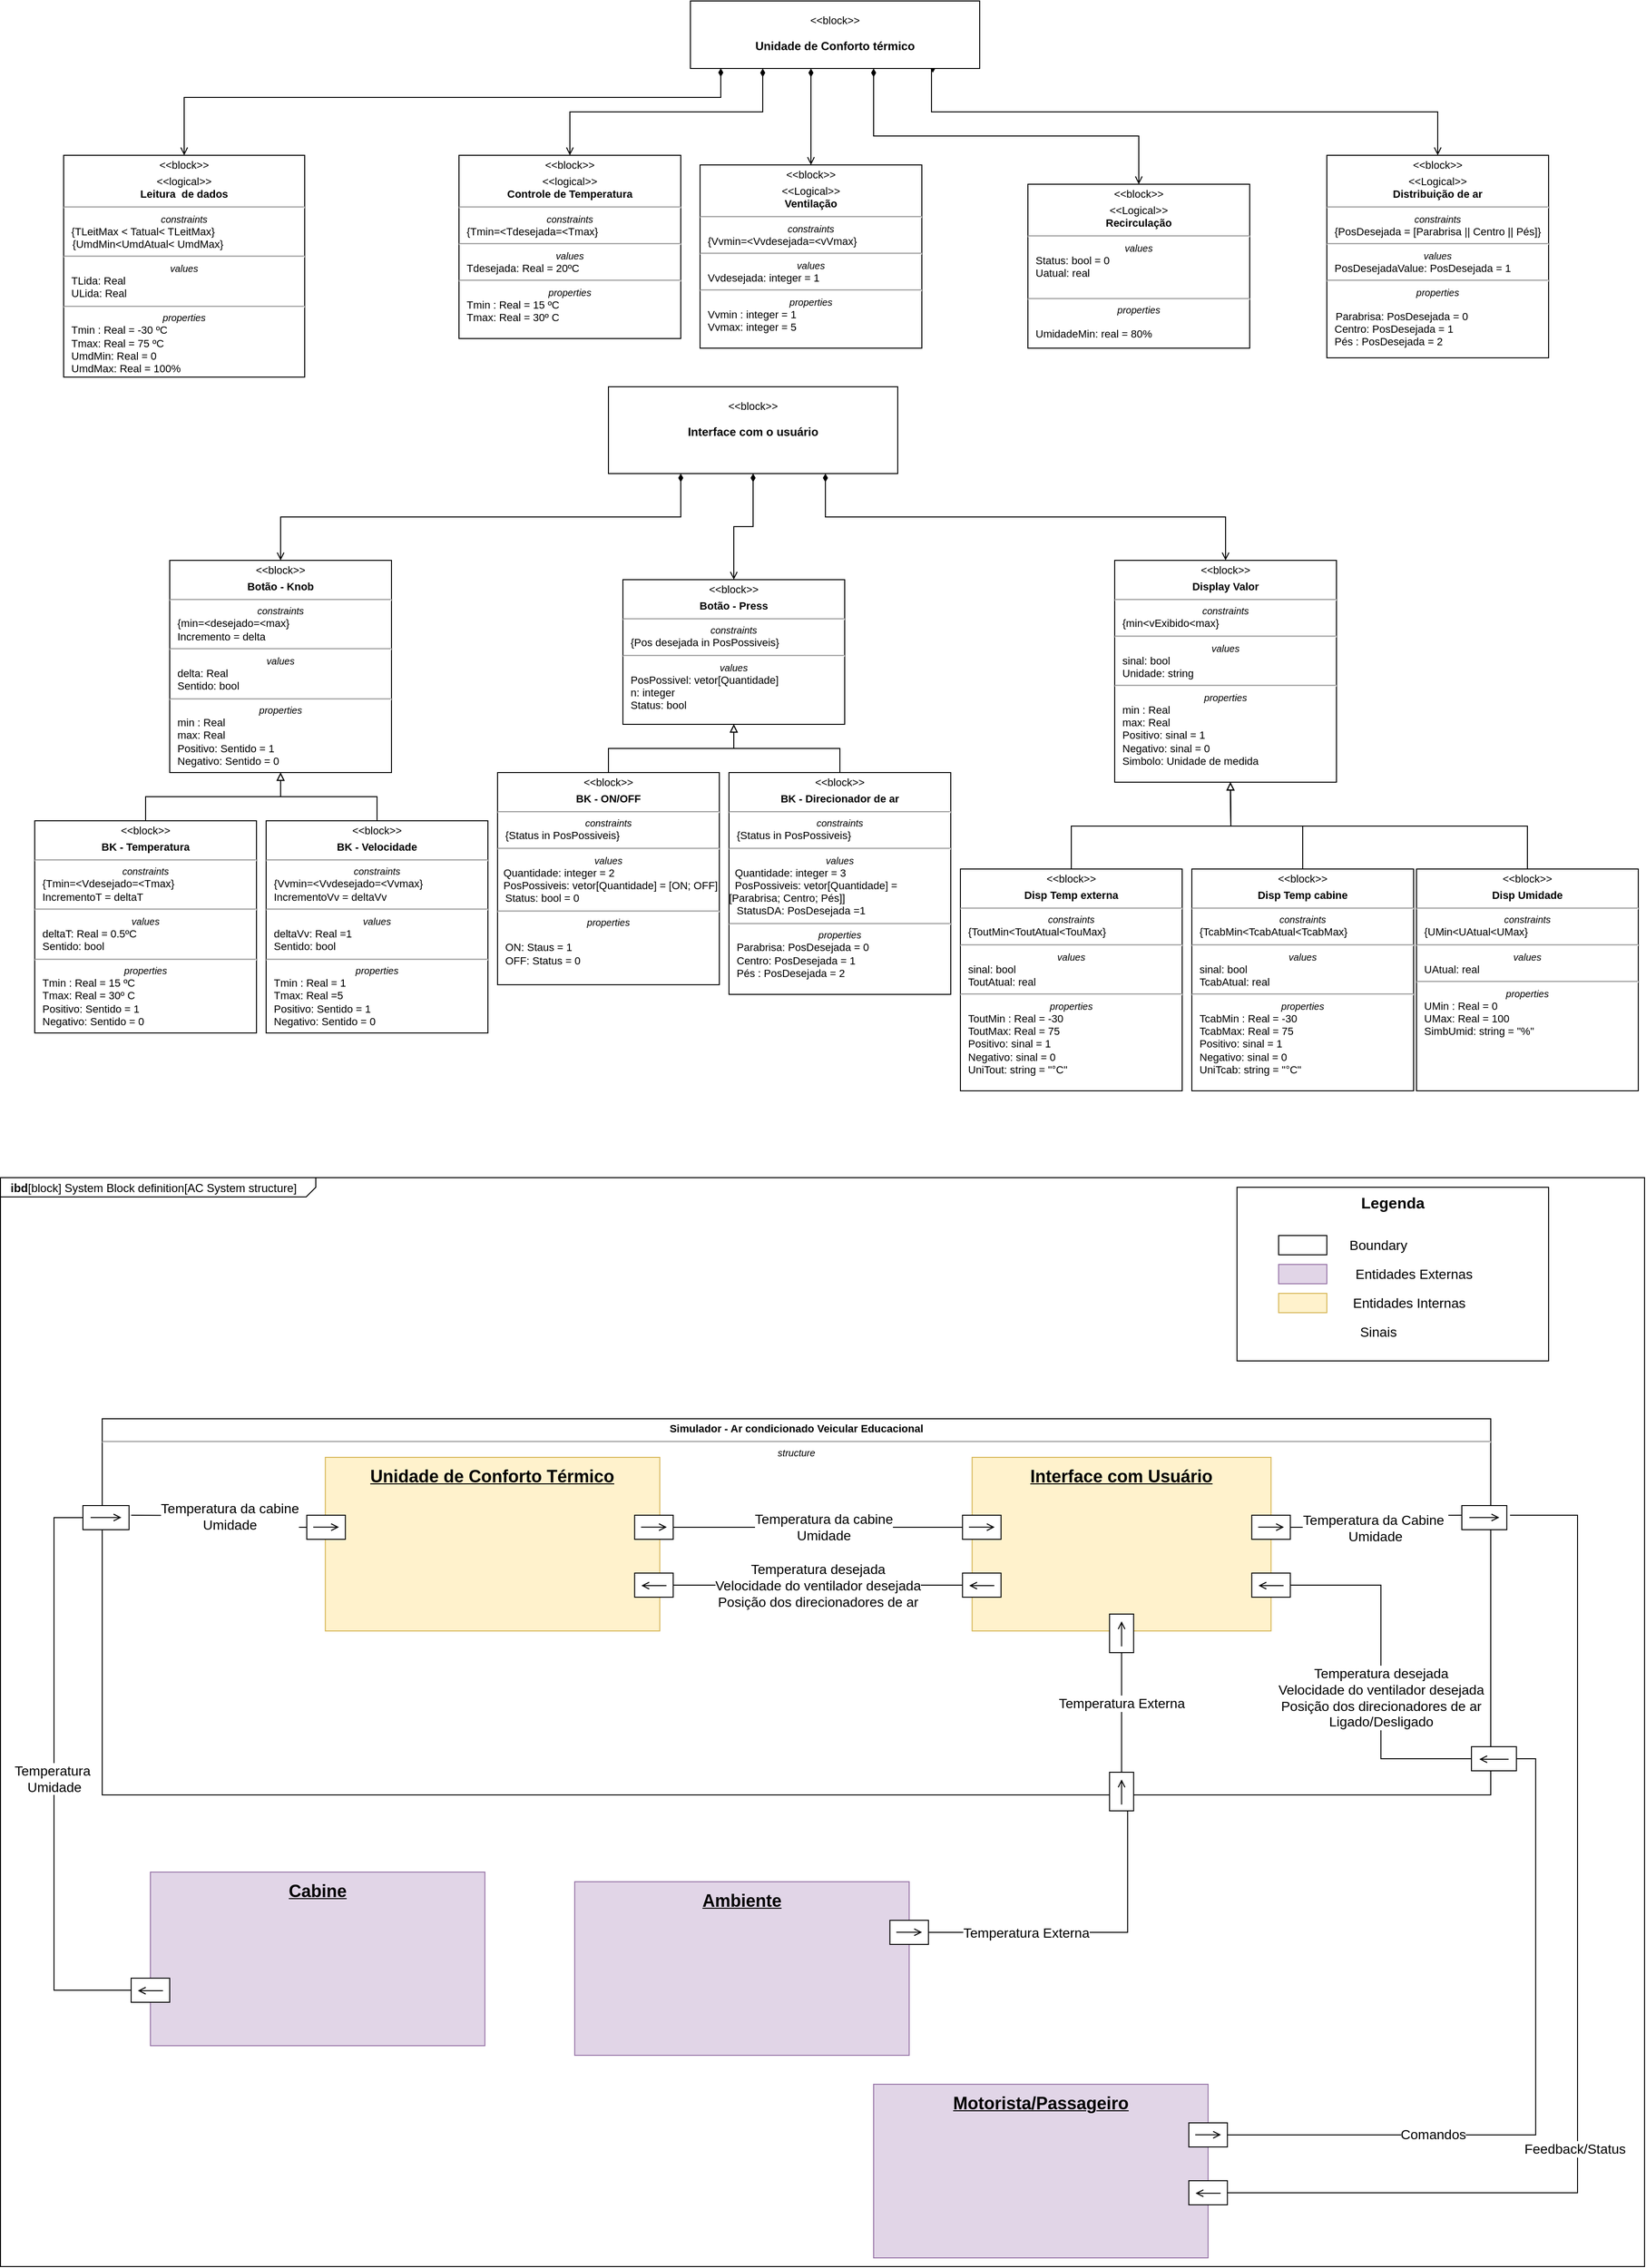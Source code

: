 <mxfile version="15.8.3" type="github">
  <diagram name="Page-1" id="929967ad-93f9-6ef4-fab6-5d389245f69c">
    <mxGraphModel dx="2583" dy="1392" grid="1" gridSize="10" guides="1" tooltips="1" connect="1" arrows="1" fold="1" page="1" pageScale="1.5" pageWidth="1169" pageHeight="826" background="none" math="0" shadow="0">
      <root>
        <mxCell id="0" style=";html=1;" />
        <mxCell id="1" style=";html=1;" parent="0" />
        <mxCell id="1672d66443f91eb5-1" value="&lt;p style=&quot;margin: 0px ; margin-top: 4px ; margin-left: 10px ; text-align: left&quot;&gt;&lt;b&gt;ibd&lt;/b&gt;[block] System Block definition[AC System structure]&lt;/p&gt;" style="html=1;strokeWidth=1;shape=mxgraph.sysml.package;html=1;overflow=fill;whiteSpace=wrap;fillColor=none;gradientColor=none;fontSize=12;align=center;labelX=327.64;" parent="1" vertex="1">
          <mxGeometry x="24.5" y="1290" width="1705" height="1129" as="geometry" />
        </mxCell>
        <mxCell id="mWpvbJBkZEpjfbXn7Vy7-235" value="&lt;b&gt;&lt;font style=&quot;font-size: 16px&quot;&gt;Legenda&lt;/font&gt;&lt;/b&gt;" style="rounded=0;whiteSpace=wrap;html=1;fontSize=14;verticalAlign=top;" vertex="1" parent="1">
          <mxGeometry x="1306.86" y="1300" width="323.14" height="180" as="geometry" />
        </mxCell>
        <mxCell id="mWpvbJBkZEpjfbXn7Vy7-158" value="" style="group" vertex="1" connectable="0" parent="1">
          <mxGeometry x="110" y="1540" width="1460" height="390" as="geometry" />
        </mxCell>
        <mxCell id="mWpvbJBkZEpjfbXn7Vy7-110" value="" style="group" vertex="1" connectable="0" parent="mWpvbJBkZEpjfbXn7Vy7-158">
          <mxGeometry x="20" width="1440" height="390" as="geometry" />
        </mxCell>
        <mxCell id="mWpvbJBkZEpjfbXn7Vy7-1" value="&lt;p style=&quot;margin: 0px ; margin-top: 4px ; text-align: center&quot;&gt;&lt;b&gt;Simulador - Ar condicionado Veicular Educacional&lt;/b&gt;&lt;br&gt;&lt;/p&gt;&lt;hr&gt;&lt;p style=&quot;font-size: 10px ; margin: 0px ; text-align: center&quot;&gt;&lt;i&gt;structure&lt;/i&gt;&lt;/p&gt;" style="shape=rect;align=left;html=1;overflow=fill;whiteSpace=wrap;strokeWidth=1;recursiveResize=0;fontSize=11;container=0;" vertex="1" parent="mWpvbJBkZEpjfbXn7Vy7-110">
          <mxGeometry width="1440" height="390" as="geometry" />
        </mxCell>
        <mxCell id="mWpvbJBkZEpjfbXn7Vy7-102" value="" style="group;rotation=-180;" vertex="1" connectable="0" parent="mWpvbJBkZEpjfbXn7Vy7-110">
          <mxGeometry x="1420.002" y="340" width="46.638" height="25" as="geometry" />
        </mxCell>
        <mxCell id="mWpvbJBkZEpjfbXn7Vy7-103" value="" style="rounded=0;whiteSpace=wrap;html=1;fontSize=18;verticalAlign=top;rotation=-180;" vertex="1" parent="mWpvbJBkZEpjfbXn7Vy7-102">
          <mxGeometry width="46.638" height="25" as="geometry" />
        </mxCell>
        <mxCell id="mWpvbJBkZEpjfbXn7Vy7-104" value="" style="endArrow=open;html=1;rounded=0;fontSize=18;endFill=0;" edge="1" parent="mWpvbJBkZEpjfbXn7Vy7-102">
          <mxGeometry width="50" height="50" relative="1" as="geometry">
            <mxPoint x="38.477" y="13" as="sourcePoint" />
            <mxPoint x="8.162" y="13" as="targetPoint" />
          </mxGeometry>
        </mxCell>
        <mxCell id="mWpvbJBkZEpjfbXn7Vy7-7" value="&lt;p style=&quot;margin: 0px ; margin-top: 10px ; text-align: center ; text-decoration: underline&quot;&gt;&lt;b style=&quot;font-size: 18px&quot;&gt;Unidade de Conforto Térmico&lt;/b&gt;&lt;br&gt;&lt;/p&gt;" style="shape=rect;html=1;overflow=fill;whiteSpace=wrap;fontSize=11;verticalAlign=top;fillColor=#fff2cc;strokeColor=#d6b656;flowDir=n;flowType=in;" vertex="1" parent="mWpvbJBkZEpjfbXn7Vy7-110">
          <mxGeometry x="231.376" y="40" width="346.863" height="180" as="geometry" />
        </mxCell>
        <mxCell id="mWpvbJBkZEpjfbXn7Vy7-105" style="edgeStyle=orthogonalEdgeStyle;rounded=0;orthogonalLoop=1;jettySize=auto;html=1;exitX=0;exitY=0.5;exitDx=0;exitDy=0;fontSize=18;startArrow=none;startFill=0;endArrow=none;endFill=0;" edge="1" parent="mWpvbJBkZEpjfbXn7Vy7-110" source="mWpvbJBkZEpjfbXn7Vy7-148">
          <mxGeometry x="-7.84" y="-80" as="geometry">
            <mxPoint x="222.16" y="112.5" as="sourcePoint" />
            <mxPoint x="30" y="100" as="targetPoint" />
          </mxGeometry>
        </mxCell>
        <mxCell id="mWpvbJBkZEpjfbXn7Vy7-106" value="Temperatura da cabine&lt;br style=&quot;font-size: 14px;&quot;&gt;Umidade" style="edgeLabel;html=1;align=center;verticalAlign=middle;resizable=0;points=[];fontSize=14;" vertex="1" connectable="0" parent="mWpvbJBkZEpjfbXn7Vy7-105">
          <mxGeometry x="-0.149" y="2" relative="1" as="geometry">
            <mxPoint x="2" y="-14" as="offset" />
          </mxGeometry>
        </mxCell>
        <mxCell id="mWpvbJBkZEpjfbXn7Vy7-111" value="" style="group" vertex="1" connectable="0" parent="mWpvbJBkZEpjfbXn7Vy7-110">
          <mxGeometry x="552.16" y="100" width="40" height="25" as="geometry" />
        </mxCell>
        <mxCell id="mWpvbJBkZEpjfbXn7Vy7-112" value="" style="rounded=0;whiteSpace=wrap;html=1;fontSize=18;verticalAlign=top;" vertex="1" parent="mWpvbJBkZEpjfbXn7Vy7-111">
          <mxGeometry width="40" height="25" as="geometry" />
        </mxCell>
        <mxCell id="mWpvbJBkZEpjfbXn7Vy7-113" value="" style="endArrow=open;html=1;rounded=0;fontSize=18;endFill=0;" edge="1" parent="mWpvbJBkZEpjfbXn7Vy7-111">
          <mxGeometry width="50" height="50" relative="1" as="geometry">
            <mxPoint x="6.667" y="12.375" as="sourcePoint" />
            <mxPoint x="33.333" y="12.375" as="targetPoint" />
          </mxGeometry>
        </mxCell>
        <mxCell id="mWpvbJBkZEpjfbXn7Vy7-114" value="" style="group;rotation=-180;" vertex="1" connectable="0" parent="mWpvbJBkZEpjfbXn7Vy7-110">
          <mxGeometry x="552.16" y="160" width="40" height="25" as="geometry" />
        </mxCell>
        <mxCell id="mWpvbJBkZEpjfbXn7Vy7-115" value="" style="rounded=0;whiteSpace=wrap;html=1;fontSize=18;verticalAlign=top;rotation=-180;" vertex="1" parent="mWpvbJBkZEpjfbXn7Vy7-114">
          <mxGeometry width="40" height="25" as="geometry" />
        </mxCell>
        <mxCell id="mWpvbJBkZEpjfbXn7Vy7-116" value="" style="endArrow=open;html=1;rounded=0;fontSize=18;endFill=0;" edge="1" parent="mWpvbJBkZEpjfbXn7Vy7-114">
          <mxGeometry width="50" height="50" relative="1" as="geometry">
            <mxPoint x="33" y="13" as="sourcePoint" />
            <mxPoint x="7" y="13" as="targetPoint" />
          </mxGeometry>
        </mxCell>
        <mxCell id="mWpvbJBkZEpjfbXn7Vy7-15" value="&lt;p style=&quot;margin: 0px ; margin-top: 10px ; text-align: center ; text-decoration: underline&quot;&gt;&lt;font style=&quot;font-size: 18px&quot;&gt;&lt;b&gt;Interface com Usuário&lt;/b&gt;&lt;/font&gt;&lt;br&gt;&lt;/p&gt;" style="shape=rect;html=1;overflow=fill;whiteSpace=wrap;fontSize=11;verticalAlign=top;fillColor=#fff2cc;strokeColor=#d6b656;" vertex="1" parent="mWpvbJBkZEpjfbXn7Vy7-110">
          <mxGeometry x="902.16" y="40" width="310" height="180" as="geometry" />
        </mxCell>
        <mxCell id="mWpvbJBkZEpjfbXn7Vy7-60" value="" style="group" vertex="1" connectable="0" parent="mWpvbJBkZEpjfbXn7Vy7-110">
          <mxGeometry x="892.16" y="100" width="40" height="25" as="geometry" />
        </mxCell>
        <mxCell id="mWpvbJBkZEpjfbXn7Vy7-61" value="" style="rounded=0;whiteSpace=wrap;html=1;fontSize=18;verticalAlign=top;" vertex="1" parent="mWpvbJBkZEpjfbXn7Vy7-60">
          <mxGeometry width="40" height="25" as="geometry" />
        </mxCell>
        <mxCell id="mWpvbJBkZEpjfbXn7Vy7-62" value="" style="endArrow=open;html=1;rounded=0;fontSize=18;endFill=0;" edge="1" parent="mWpvbJBkZEpjfbXn7Vy7-60">
          <mxGeometry width="50" height="50" relative="1" as="geometry">
            <mxPoint x="6.667" y="12.375" as="sourcePoint" />
            <mxPoint x="33.333" y="12.375" as="targetPoint" />
          </mxGeometry>
        </mxCell>
        <mxCell id="mWpvbJBkZEpjfbXn7Vy7-63" value="" style="group;rotation=-180;" vertex="1" connectable="0" parent="mWpvbJBkZEpjfbXn7Vy7-110">
          <mxGeometry x="892.16" y="160" width="40" height="25" as="geometry" />
        </mxCell>
        <mxCell id="mWpvbJBkZEpjfbXn7Vy7-64" value="" style="rounded=0;whiteSpace=wrap;html=1;fontSize=18;verticalAlign=top;rotation=-180;" vertex="1" parent="mWpvbJBkZEpjfbXn7Vy7-63">
          <mxGeometry width="40" height="25" as="geometry" />
        </mxCell>
        <mxCell id="mWpvbJBkZEpjfbXn7Vy7-65" value="" style="endArrow=open;html=1;rounded=0;fontSize=18;endFill=0;" edge="1" parent="mWpvbJBkZEpjfbXn7Vy7-63">
          <mxGeometry width="50" height="50" relative="1" as="geometry">
            <mxPoint x="33" y="13" as="sourcePoint" />
            <mxPoint x="7" y="13" as="targetPoint" />
          </mxGeometry>
        </mxCell>
        <mxCell id="mWpvbJBkZEpjfbXn7Vy7-129" value="" style="group" vertex="1" connectable="0" parent="mWpvbJBkZEpjfbXn7Vy7-110">
          <mxGeometry x="1192.16" y="100" width="40" height="25" as="geometry" />
        </mxCell>
        <mxCell id="mWpvbJBkZEpjfbXn7Vy7-130" value="" style="rounded=0;whiteSpace=wrap;html=1;fontSize=18;verticalAlign=top;" vertex="1" parent="mWpvbJBkZEpjfbXn7Vy7-129">
          <mxGeometry width="40" height="25" as="geometry" />
        </mxCell>
        <mxCell id="mWpvbJBkZEpjfbXn7Vy7-131" value="" style="endArrow=open;html=1;rounded=0;fontSize=18;endFill=0;" edge="1" parent="mWpvbJBkZEpjfbXn7Vy7-129">
          <mxGeometry width="50" height="50" relative="1" as="geometry">
            <mxPoint x="6.667" y="12.375" as="sourcePoint" />
            <mxPoint x="33.333" y="12.375" as="targetPoint" />
          </mxGeometry>
        </mxCell>
        <mxCell id="mWpvbJBkZEpjfbXn7Vy7-132" value="" style="group;rotation=-180;" vertex="1" connectable="0" parent="mWpvbJBkZEpjfbXn7Vy7-110">
          <mxGeometry x="1192.16" y="160" width="40" height="25" as="geometry" />
        </mxCell>
        <mxCell id="mWpvbJBkZEpjfbXn7Vy7-133" value="" style="rounded=0;whiteSpace=wrap;html=1;fontSize=18;verticalAlign=top;rotation=-180;" vertex="1" parent="mWpvbJBkZEpjfbXn7Vy7-132">
          <mxGeometry width="40" height="25" as="geometry" />
        </mxCell>
        <mxCell id="mWpvbJBkZEpjfbXn7Vy7-134" value="" style="endArrow=open;html=1;rounded=0;fontSize=18;endFill=0;" edge="1" parent="mWpvbJBkZEpjfbXn7Vy7-132">
          <mxGeometry width="50" height="50" relative="1" as="geometry">
            <mxPoint x="33" y="13" as="sourcePoint" />
            <mxPoint x="7" y="13" as="targetPoint" />
          </mxGeometry>
        </mxCell>
        <mxCell id="mWpvbJBkZEpjfbXn7Vy7-147" value="" style="group" vertex="1" connectable="0" parent="mWpvbJBkZEpjfbXn7Vy7-110">
          <mxGeometry x="212.16" y="100" width="40" height="25" as="geometry" />
        </mxCell>
        <mxCell id="mWpvbJBkZEpjfbXn7Vy7-148" value="" style="rounded=0;whiteSpace=wrap;html=1;fontSize=18;verticalAlign=top;" vertex="1" parent="mWpvbJBkZEpjfbXn7Vy7-147">
          <mxGeometry width="40" height="25" as="geometry" />
        </mxCell>
        <mxCell id="mWpvbJBkZEpjfbXn7Vy7-149" value="" style="endArrow=open;html=1;rounded=0;fontSize=18;endFill=0;" edge="1" parent="mWpvbJBkZEpjfbXn7Vy7-147">
          <mxGeometry width="50" height="50" relative="1" as="geometry">
            <mxPoint x="6.667" y="12.375" as="sourcePoint" />
            <mxPoint x="33.333" y="12.375" as="targetPoint" />
          </mxGeometry>
        </mxCell>
        <mxCell id="mWpvbJBkZEpjfbXn7Vy7-153" style="edgeStyle=orthogonalEdgeStyle;rounded=0;orthogonalLoop=1;jettySize=auto;html=1;exitX=1;exitY=0.5;exitDx=0;exitDy=0;fontSize=14;startArrow=none;startFill=0;endArrow=none;endFill=0;" edge="1" parent="mWpvbJBkZEpjfbXn7Vy7-110" source="mWpvbJBkZEpjfbXn7Vy7-112" target="mWpvbJBkZEpjfbXn7Vy7-61">
          <mxGeometry relative="1" as="geometry" />
        </mxCell>
        <mxCell id="mWpvbJBkZEpjfbXn7Vy7-154" value="Temperatura da cabine&lt;br&gt;Umidade" style="edgeLabel;html=1;align=center;verticalAlign=middle;resizable=0;points=[];fontSize=14;" vertex="1" connectable="0" parent="mWpvbJBkZEpjfbXn7Vy7-153">
          <mxGeometry x="0.041" y="1" relative="1" as="geometry">
            <mxPoint as="offset" />
          </mxGeometry>
        </mxCell>
        <mxCell id="mWpvbJBkZEpjfbXn7Vy7-155" value="Temperatura desejada&lt;br&gt;Velocidade do ventilador desejada&lt;br&gt;Posição dos direcionadores de ar&lt;br&gt;Ligado/Desligado&lt;br&gt;" style="edgeStyle=orthogonalEdgeStyle;rounded=0;orthogonalLoop=1;jettySize=auto;html=1;exitX=1;exitY=0.5;exitDx=0;exitDy=0;entryX=0;entryY=0.5;entryDx=0;entryDy=0;fontSize=14;startArrow=none;startFill=0;endArrow=none;endFill=0;" edge="1" parent="mWpvbJBkZEpjfbXn7Vy7-110" source="mWpvbJBkZEpjfbXn7Vy7-103" target="mWpvbJBkZEpjfbXn7Vy7-133">
          <mxGeometry x="-0.14" relative="1" as="geometry">
            <mxPoint y="1" as="offset" />
          </mxGeometry>
        </mxCell>
        <mxCell id="mWpvbJBkZEpjfbXn7Vy7-156" style="edgeStyle=orthogonalEdgeStyle;rounded=0;orthogonalLoop=1;jettySize=auto;html=1;exitX=1;exitY=0.5;exitDx=0;exitDy=0;entryX=0;entryY=0.5;entryDx=0;entryDy=0;fontSize=14;startArrow=none;startFill=0;endArrow=none;endFill=0;" edge="1" parent="mWpvbJBkZEpjfbXn7Vy7-110" source="mWpvbJBkZEpjfbXn7Vy7-64" target="mWpvbJBkZEpjfbXn7Vy7-115">
          <mxGeometry relative="1" as="geometry" />
        </mxCell>
        <mxCell id="mWpvbJBkZEpjfbXn7Vy7-157" value="Temperatura desejada&lt;br&gt;Velocidade do ventilador desejada&lt;br&gt;Posição dos direcionadores de ar" style="edgeLabel;html=1;align=center;verticalAlign=middle;resizable=0;points=[];fontSize=14;" vertex="1" connectable="0" parent="mWpvbJBkZEpjfbXn7Vy7-156">
          <mxGeometry x="0.204" y="-1" relative="1" as="geometry">
            <mxPoint x="30" y="1" as="offset" />
          </mxGeometry>
        </mxCell>
        <mxCell id="mWpvbJBkZEpjfbXn7Vy7-159" value="" style="group" vertex="1" connectable="0" parent="mWpvbJBkZEpjfbXn7Vy7-110">
          <mxGeometry x="1410.002" y="90" width="46.638" height="25" as="geometry" />
        </mxCell>
        <mxCell id="mWpvbJBkZEpjfbXn7Vy7-100" value="" style="rounded=0;whiteSpace=wrap;html=1;fontSize=18;verticalAlign=top;" vertex="1" parent="mWpvbJBkZEpjfbXn7Vy7-159">
          <mxGeometry width="46.638" height="25" as="geometry" />
        </mxCell>
        <mxCell id="mWpvbJBkZEpjfbXn7Vy7-99" value="" style="group" vertex="1" connectable="0" parent="mWpvbJBkZEpjfbXn7Vy7-159">
          <mxGeometry width="46.638" height="25" as="geometry" />
        </mxCell>
        <mxCell id="mWpvbJBkZEpjfbXn7Vy7-101" value="" style="endArrow=open;html=1;rounded=0;fontSize=18;endFill=0;" edge="1" parent="mWpvbJBkZEpjfbXn7Vy7-99">
          <mxGeometry width="50" height="50" relative="1" as="geometry">
            <mxPoint x="7.773" y="12.375" as="sourcePoint" />
            <mxPoint x="38.865" y="12.375" as="targetPoint" />
          </mxGeometry>
        </mxCell>
        <mxCell id="mWpvbJBkZEpjfbXn7Vy7-185" value="" style="group;rotation=-90;" vertex="1" connectable="0" parent="mWpvbJBkZEpjfbXn7Vy7-110">
          <mxGeometry x="1037.16" y="210" width="40" height="25" as="geometry" />
        </mxCell>
        <mxCell id="mWpvbJBkZEpjfbXn7Vy7-186" value="" style="rounded=0;whiteSpace=wrap;html=1;fontSize=18;verticalAlign=top;rotation=-90;" vertex="1" parent="mWpvbJBkZEpjfbXn7Vy7-185">
          <mxGeometry width="40" height="25" as="geometry" />
        </mxCell>
        <mxCell id="mWpvbJBkZEpjfbXn7Vy7-187" value="" style="endArrow=open;html=1;rounded=0;fontSize=18;endFill=0;" edge="1" parent="mWpvbJBkZEpjfbXn7Vy7-185">
          <mxGeometry width="50" height="50" relative="1" as="geometry">
            <mxPoint x="20" y="26" as="sourcePoint" />
            <mxPoint x="20" as="targetPoint" />
          </mxGeometry>
        </mxCell>
        <mxCell id="mWpvbJBkZEpjfbXn7Vy7-191" value="" style="group;rotation=-90;" vertex="1" connectable="0" parent="mWpvbJBkZEpjfbXn7Vy7-110">
          <mxGeometry x="1037.16" y="374" width="40" height="25" as="geometry" />
        </mxCell>
        <mxCell id="mWpvbJBkZEpjfbXn7Vy7-192" value="" style="rounded=0;whiteSpace=wrap;html=1;fontSize=18;verticalAlign=top;rotation=-90;" vertex="1" parent="mWpvbJBkZEpjfbXn7Vy7-191">
          <mxGeometry width="40" height="25" as="geometry" />
        </mxCell>
        <mxCell id="mWpvbJBkZEpjfbXn7Vy7-193" value="" style="endArrow=open;html=1;rounded=0;fontSize=18;endFill=0;" edge="1" parent="mWpvbJBkZEpjfbXn7Vy7-191">
          <mxGeometry width="50" height="50" relative="1" as="geometry">
            <mxPoint x="20" y="26" as="sourcePoint" />
            <mxPoint x="20" as="targetPoint" />
          </mxGeometry>
        </mxCell>
        <mxCell id="mWpvbJBkZEpjfbXn7Vy7-227" style="edgeStyle=orthogonalEdgeStyle;rounded=0;orthogonalLoop=1;jettySize=auto;html=1;exitX=1;exitY=0.5;exitDx=0;exitDy=0;entryX=0;entryY=0.5;entryDx=0;entryDy=0;fontSize=14;startArrow=none;startFill=0;endArrow=none;endFill=0;" edge="1" parent="mWpvbJBkZEpjfbXn7Vy7-110" source="mWpvbJBkZEpjfbXn7Vy7-192" target="mWpvbJBkZEpjfbXn7Vy7-186">
          <mxGeometry relative="1" as="geometry" />
        </mxCell>
        <mxCell id="mWpvbJBkZEpjfbXn7Vy7-228" value="Temperatura Externa" style="edgeLabel;html=1;align=center;verticalAlign=middle;resizable=0;points=[];fontSize=14;" vertex="1" connectable="0" parent="mWpvbJBkZEpjfbXn7Vy7-227">
          <mxGeometry x="0.153" relative="1" as="geometry">
            <mxPoint as="offset" />
          </mxGeometry>
        </mxCell>
        <mxCell id="mWpvbJBkZEpjfbXn7Vy7-236" value="" style="endArrow=none;html=1;rounded=0;fontSize=16;" edge="1" parent="mWpvbJBkZEpjfbXn7Vy7-110">
          <mxGeometry width="50" height="50" relative="1" as="geometry">
            <mxPoint x="1222" y="-113" as="sourcePoint" />
            <mxPoint x="1245" y="-118" as="targetPoint" />
          </mxGeometry>
        </mxCell>
        <mxCell id="mWpvbJBkZEpjfbXn7Vy7-84" value="" style="group" vertex="1" connectable="0" parent="mWpvbJBkZEpjfbXn7Vy7-158">
          <mxGeometry y="90" width="47.843" height="25" as="geometry" />
        </mxCell>
        <mxCell id="mWpvbJBkZEpjfbXn7Vy7-85" value="" style="rounded=0;whiteSpace=wrap;html=1;fontSize=18;verticalAlign=top;" vertex="1" parent="mWpvbJBkZEpjfbXn7Vy7-84">
          <mxGeometry width="47.843" height="25" as="geometry" />
        </mxCell>
        <mxCell id="mWpvbJBkZEpjfbXn7Vy7-86" value="" style="endArrow=open;html=1;rounded=0;fontSize=18;endFill=0;" edge="1" parent="mWpvbJBkZEpjfbXn7Vy7-84">
          <mxGeometry width="50" height="50" relative="1" as="geometry">
            <mxPoint x="7.974" y="12.375" as="sourcePoint" />
            <mxPoint x="39.869" y="12.375" as="targetPoint" />
          </mxGeometry>
        </mxCell>
        <mxCell id="1j4Bzb_2BgSO1hPeJjLn-6" style="edgeStyle=orthogonalEdgeStyle;rounded=0;orthogonalLoop=1;jettySize=auto;html=1;exitX=0.25;exitY=1;exitDx=0;exitDy=0;fontSize=11;startArrow=diamondThin;startFill=1;endArrow=open;endFill=0;" parent="1" source="UlCgKMU-R_BX_2DzG77N-8" target="1j4Bzb_2BgSO1hPeJjLn-1" edge="1">
          <mxGeometry relative="1" as="geometry" />
        </mxCell>
        <mxCell id="1j4Bzb_2BgSO1hPeJjLn-7" style="edgeStyle=orthogonalEdgeStyle;rounded=0;orthogonalLoop=1;jettySize=auto;html=1;entryX=0.5;entryY=0;entryDx=0;entryDy=0;fontSize=11;startArrow=diamondThin;startFill=1;endArrow=open;endFill=0;" parent="1" source="UlCgKMU-R_BX_2DzG77N-8" target="1j4Bzb_2BgSO1hPeJjLn-3" edge="1">
          <mxGeometry relative="1" as="geometry">
            <Array as="points">
              <mxPoint x="865" y="190" />
              <mxPoint x="865" y="190" />
            </Array>
          </mxGeometry>
        </mxCell>
        <mxCell id="1j4Bzb_2BgSO1hPeJjLn-8" style="edgeStyle=orthogonalEdgeStyle;rounded=0;orthogonalLoop=1;jettySize=auto;html=1;fontSize=11;startArrow=diamondThin;startFill=1;endArrow=open;endFill=0;entryX=0.5;entryY=0;entryDx=0;entryDy=0;" parent="1" source="UlCgKMU-R_BX_2DzG77N-8" target="1j4Bzb_2BgSO1hPeJjLn-4" edge="1">
          <mxGeometry relative="1" as="geometry">
            <Array as="points">
              <mxPoint x="930" y="210" />
              <mxPoint x="1205" y="210" />
            </Array>
          </mxGeometry>
        </mxCell>
        <mxCell id="1j4Bzb_2BgSO1hPeJjLn-9" style="edgeStyle=orthogonalEdgeStyle;rounded=0;orthogonalLoop=1;jettySize=auto;html=1;exitX=0.838;exitY=1.062;exitDx=0;exitDy=0;fontSize=11;startArrow=diamondThin;startFill=1;endArrow=open;endFill=0;exitPerimeter=0;entryX=0.5;entryY=0;entryDx=0;entryDy=0;" parent="1" source="UlCgKMU-R_BX_2DzG77N-8" target="1j4Bzb_2BgSO1hPeJjLn-5" edge="1">
          <mxGeometry relative="1" as="geometry">
            <Array as="points">
              <mxPoint x="991" y="140" />
              <mxPoint x="990" y="140" />
              <mxPoint x="990" y="185" />
              <mxPoint x="1515" y="185" />
            </Array>
          </mxGeometry>
        </mxCell>
        <mxCell id="1j4Bzb_2BgSO1hPeJjLn-40" style="edgeStyle=orthogonalEdgeStyle;rounded=0;orthogonalLoop=1;jettySize=auto;html=1;entryX=0.5;entryY=0;entryDx=0;entryDy=0;fontSize=11;startArrow=diamondThin;startFill=1;endArrow=open;endFill=0;exitX=0.105;exitY=0.997;exitDx=0;exitDy=0;exitPerimeter=0;" parent="1" source="UlCgKMU-R_BX_2DzG77N-8" target="1j4Bzb_2BgSO1hPeJjLn-20" edge="1">
          <mxGeometry relative="1" as="geometry">
            <Array as="points">
              <mxPoint x="772" y="170" />
              <mxPoint x="215" y="170" />
            </Array>
          </mxGeometry>
        </mxCell>
        <mxCell id="UlCgKMU-R_BX_2DzG77N-8" value="&lt;p style=&quot;margin: 13px&quot;&gt;&lt;font style=&quot;font-size: 11px&quot;&gt;&amp;lt;&amp;lt;block&amp;gt;&amp;gt;&lt;/font&gt;&lt;/p&gt;&lt;p style=&quot;margin: 13px&quot;&gt;&lt;b&gt;Unidade de Conforto térmico&lt;/b&gt;&lt;/p&gt;" style="shape=rect;html=1;overflow=fill;whiteSpace=wrap;align=center;" parent="1" vertex="1">
          <mxGeometry x="740" y="70" width="300" height="70" as="geometry" />
        </mxCell>
        <mxCell id="1j4Bzb_2BgSO1hPeJjLn-14" style="edgeStyle=orthogonalEdgeStyle;rounded=0;orthogonalLoop=1;jettySize=auto;html=1;exitX=0.25;exitY=1;exitDx=0;exitDy=0;fontSize=11;startArrow=diamondThin;startFill=1;endArrow=open;endFill=0;" parent="1" source="UlCgKMU-R_BX_2DzG77N-9" target="1j4Bzb_2BgSO1hPeJjLn-10" edge="1">
          <mxGeometry relative="1" as="geometry" />
        </mxCell>
        <mxCell id="1j4Bzb_2BgSO1hPeJjLn-15" style="edgeStyle=orthogonalEdgeStyle;rounded=0;orthogonalLoop=1;jettySize=auto;html=1;entryX=0.5;entryY=0;entryDx=0;entryDy=0;fontSize=11;startArrow=diamondThin;startFill=1;endArrow=open;endFill=0;" parent="1" source="UlCgKMU-R_BX_2DzG77N-9" target="1j4Bzb_2BgSO1hPeJjLn-11" edge="1">
          <mxGeometry relative="1" as="geometry" />
        </mxCell>
        <mxCell id="1j4Bzb_2BgSO1hPeJjLn-16" style="edgeStyle=orthogonalEdgeStyle;rounded=0;orthogonalLoop=1;jettySize=auto;html=1;exitX=0.75;exitY=1;exitDx=0;exitDy=0;fontSize=11;startArrow=diamondThin;startFill=1;endArrow=open;endFill=0;" parent="1" source="UlCgKMU-R_BX_2DzG77N-9" target="1j4Bzb_2BgSO1hPeJjLn-12" edge="1">
          <mxGeometry relative="1" as="geometry" />
        </mxCell>
        <mxCell id="UlCgKMU-R_BX_2DzG77N-9" value="&lt;p style=&quot;margin: 13px&quot;&gt;&lt;font style=&quot;font-size: 11px&quot;&gt;&amp;lt;&amp;lt;block&amp;gt;&amp;gt;&lt;/font&gt;&lt;/p&gt;&lt;p style=&quot;margin: 13px&quot;&gt;&lt;b&gt;Interface com o usuário&lt;/b&gt;&lt;/p&gt;" style="shape=rect;html=1;overflow=fill;whiteSpace=wrap;align=center;" parent="1" vertex="1">
          <mxGeometry x="655" y="470" width="300" height="90" as="geometry" />
        </mxCell>
        <mxCell id="1j4Bzb_2BgSO1hPeJjLn-1" value="&lt;p style=&quot;margin: 0px ; margin-top: 4px ; text-align: center&quot;&gt;&amp;lt;&amp;lt;block&amp;gt;&amp;gt;&lt;/p&gt;&lt;p style=&quot;margin: 0px ; margin-top: 4px ; text-align: center&quot;&gt;&amp;lt;&amp;lt;logical&amp;gt;&amp;gt;&lt;br&gt;&lt;b&gt;Controle de Temperatura&lt;/b&gt;&lt;/p&gt;&lt;hr&gt;&lt;p style=&quot;font-size: 10px ; margin: 0px ; text-align: center&quot;&gt;&lt;i&gt;constraints&lt;/i&gt;&lt;/p&gt;&lt;p style=&quot;margin: 0px ; margin-left: 8px ; text-align: left&quot;&gt;{Tmin=&amp;lt;Tdesejada=&amp;lt;Tmax}&lt;/p&gt;&lt;hr&gt;&lt;p style=&quot;font-size: 10px ; margin: 0px ; text-align: center&quot;&gt;&lt;/p&gt;&lt;p style=&quot;font-size: 10px ; margin: 0px ; text-align: center&quot;&gt;&lt;i&gt;values&lt;/i&gt;&lt;/p&gt;&lt;p style=&quot;margin: 0px ; margin-left: 8px ; text-align: left&quot;&gt;Tdesejada: Real = 20ºC&lt;br&gt;&lt;/p&gt;&lt;hr&gt;&lt;p style=&quot;font-size: 10px ; margin: 0px ; text-align: center&quot;&gt;&lt;i&gt;properties&lt;/i&gt;&lt;/p&gt;&lt;p style=&quot;margin: 0px ; margin-left: 8px ; text-align: left&quot;&gt;Tmin : Real = 15 ºC&lt;/p&gt;&lt;p style=&quot;margin: 0px ; margin-left: 8px ; text-align: left&quot;&gt;Tmax: Real = 30º C&lt;/p&gt;" style="shape=rect;html=1;overflow=fill;verticalAlign=top;align=left;whiteSpace=wrap;fontSize=11;" parent="1" vertex="1">
          <mxGeometry x="500" y="230" width="230" height="190" as="geometry" />
        </mxCell>
        <mxCell id="1j4Bzb_2BgSO1hPeJjLn-3" value="&lt;p style=&quot;margin: 0px ; margin-top: 4px ; text-align: center&quot;&gt;&amp;lt;&amp;lt;block&amp;gt;&amp;gt;&lt;/p&gt;&lt;p style=&quot;margin: 0px ; margin-top: 4px ; text-align: center&quot;&gt;&amp;lt;&amp;lt;Logical&amp;gt;&amp;gt;&lt;br&gt;&lt;b&gt;Ventilação&lt;/b&gt;&lt;/p&gt;&lt;hr&gt;&lt;p style=&quot;font-size: 10px ; margin: 0px ; text-align: center&quot;&gt;&lt;i&gt;constraints&lt;/i&gt;&lt;/p&gt;&lt;p style=&quot;margin: 0px ; margin-left: 8px ; text-align: left&quot;&gt;{Vvmin=&amp;lt;Vvdesejada=&amp;lt;vVmax}&lt;/p&gt;&lt;hr&gt;&lt;p style=&quot;font-size: 10px ; margin: 0px ; text-align: center&quot;&gt;&lt;/p&gt;&lt;p style=&quot;font-size: 10px ; margin: 0px ; text-align: center&quot;&gt;&lt;i&gt;values&lt;/i&gt;&lt;/p&gt;&lt;p style=&quot;margin: 0px ; margin-left: 8px ; text-align: left&quot;&gt;Vvdesejada: integer = 1&lt;br&gt;&lt;/p&gt;&lt;hr&gt;&lt;p style=&quot;font-size: 10px ; margin: 0px ; text-align: center&quot;&gt;&lt;i&gt;properties&lt;/i&gt;&lt;/p&gt;&lt;p style=&quot;margin: 0px ; margin-left: 8px ; text-align: left&quot;&gt;Vvmin : integer = 1&lt;/p&gt;&lt;p style=&quot;margin: 0px ; margin-left: 8px ; text-align: left&quot;&gt;Vvmax: integer = 5&lt;/p&gt;" style="shape=rect;html=1;overflow=fill;verticalAlign=top;align=left;whiteSpace=wrap;fontSize=11;" parent="1" vertex="1">
          <mxGeometry x="750" y="240" width="230" height="190" as="geometry" />
        </mxCell>
        <mxCell id="1j4Bzb_2BgSO1hPeJjLn-4" value="&lt;p style=&quot;margin: 0px ; margin-top: 4px ; text-align: center&quot;&gt;&amp;lt;&amp;lt;block&amp;gt;&amp;gt;&lt;/p&gt;&lt;p style=&quot;margin: 0px ; margin-top: 4px ; text-align: center&quot;&gt;&amp;lt;&amp;lt;Logical&amp;gt;&amp;gt;&lt;br&gt;&lt;b&gt;Recirculação&lt;/b&gt;&lt;/p&gt;&lt;hr&gt;&lt;p style=&quot;font-size: 10px ; margin: 0px ; text-align: center&quot;&gt;&lt;/p&gt;&lt;p style=&quot;font-size: 10px ; margin: 0px ; text-align: center&quot;&gt;&lt;/p&gt;&lt;p style=&quot;font-size: 10px ; margin: 0px ; text-align: center&quot;&gt;&lt;i&gt;values&lt;/i&gt;&lt;/p&gt;&lt;p style=&quot;margin: 0px ; margin-left: 8px ; text-align: left&quot;&gt;Status: bool = 0&lt;br&gt;&lt;/p&gt;&lt;p style=&quot;margin: 0px ; margin-left: 8px ; text-align: left&quot;&gt;Uatual: real&lt;/p&gt;&lt;p style=&quot;margin: 0px ; margin-left: 8px ; text-align: left&quot;&gt;&lt;br&gt;&lt;/p&gt;&lt;hr&gt;&lt;p style=&quot;font-size: 10px ; margin: 0px ; text-align: center&quot;&gt;&lt;i&gt;properties&lt;/i&gt;&lt;/p&gt;&lt;p style=&quot;font-size: 10px ; margin: 0px ; text-align: center&quot;&gt;&lt;i&gt;&lt;br&gt;&lt;/i&gt;&lt;/p&gt;&lt;p style=&quot;margin: 0px ; margin-left: 8px ; text-align: left&quot;&gt;UmidadeMin: real = 80%&lt;br&gt;&lt;/p&gt;" style="shape=rect;html=1;overflow=fill;verticalAlign=top;align=left;whiteSpace=wrap;fontSize=11;" parent="1" vertex="1">
          <mxGeometry x="1090" y="260" width="230" height="170" as="geometry" />
        </mxCell>
        <mxCell id="1j4Bzb_2BgSO1hPeJjLn-5" value="&lt;p style=&quot;margin: 0px ; margin-top: 4px ; text-align: center&quot;&gt;&amp;lt;&amp;lt;block&amp;gt;&amp;gt;&lt;/p&gt;&lt;p style=&quot;margin: 0px ; margin-top: 4px ; text-align: center&quot;&gt;&amp;lt;&amp;lt;Logical&amp;gt;&amp;gt;&lt;br&gt;&lt;b&gt;Distribuição de ar&lt;/b&gt;&lt;/p&gt;&lt;hr&gt;&lt;p style=&quot;font-size: 10px ; margin: 0px ; text-align: center&quot;&gt;&lt;i&gt;constraints&lt;/i&gt;&lt;/p&gt;&lt;p style=&quot;margin: 0px ; margin-left: 8px ; text-align: left&quot;&gt;{PosDesejada = [Parabrisa || Centro || Pés]}&lt;/p&gt;&lt;hr&gt;&lt;p style=&quot;font-size: 10px ; margin: 0px ; text-align: center&quot;&gt;&lt;/p&gt;&lt;p style=&quot;font-size: 10px ; margin: 0px ; text-align: center&quot;&gt;&lt;i&gt;values&lt;/i&gt;&lt;/p&gt;&lt;p style=&quot;margin: 0px ; margin-left: 8px ; text-align: left&quot;&gt;PosDesejadaValue: PosDesejada = 1&lt;br&gt;&lt;/p&gt;&lt;hr&gt;&lt;p style=&quot;font-size: 10px ; margin: 0px ; text-align: center&quot;&gt;&lt;i&gt;properties&lt;/i&gt;&lt;/p&gt;&lt;p style=&quot;font-size: 10px ; margin: 0px ; text-align: center&quot;&gt;&lt;i&gt;&lt;br&gt;&lt;/i&gt;&lt;/p&gt;&amp;nbsp; &amp;nbsp;Parabrisa: PosDesejada = 0&lt;p style=&quot;margin: 0px ; margin-left: 8px ; text-align: left&quot;&gt;Centro: PosDesejada = 1&lt;/p&gt;&lt;p style=&quot;margin: 0px 0px 0px 8px&quot;&gt;&lt;span&gt;Pés : PosDesejada = 2&lt;/span&gt;&lt;br&gt;&lt;/p&gt;" style="shape=rect;html=1;overflow=fill;verticalAlign=top;align=left;whiteSpace=wrap;fontSize=11;" parent="1" vertex="1">
          <mxGeometry x="1400" y="230" width="230" height="210" as="geometry" />
        </mxCell>
        <mxCell id="1j4Bzb_2BgSO1hPeJjLn-10" value="&lt;p style=&quot;margin: 0px ; margin-top: 4px ; text-align: center&quot;&gt;&amp;lt;&amp;lt;block&amp;gt;&amp;gt;&lt;/p&gt;&lt;p style=&quot;margin: 0px ; margin-top: 4px ; text-align: center&quot;&gt;&lt;b&gt;Botão - Knob&lt;/b&gt;&lt;/p&gt;&lt;hr&gt;&lt;p style=&quot;font-size: 10px ; margin: 0px ; text-align: center&quot;&gt;&lt;i&gt;constraints&lt;/i&gt;&lt;/p&gt;&lt;p style=&quot;margin: 0px ; margin-left: 8px ; text-align: left&quot;&gt;{min=&amp;lt;desejado=&amp;lt;max}&lt;/p&gt;&lt;p style=&quot;margin: 0px ; margin-left: 8px ; text-align: left&quot;&gt;Incremento = delta&lt;/p&gt;&lt;hr&gt;&lt;p style=&quot;font-size: 10px ; margin: 0px ; text-align: center&quot;&gt;&lt;/p&gt;&lt;p style=&quot;font-size: 10px ; margin: 0px ; text-align: center&quot;&gt;&lt;i&gt;values&lt;/i&gt;&lt;/p&gt;&lt;p style=&quot;margin: 0px ; margin-left: 8px ; text-align: left&quot;&gt;delta: Real&amp;nbsp;&lt;br&gt;&lt;/p&gt;&lt;p style=&quot;margin: 0px ; margin-left: 8px ; text-align: left&quot;&gt;Sentido: bool&lt;/p&gt;&lt;hr&gt;&lt;p style=&quot;font-size: 10px ; margin: 0px ; text-align: center&quot;&gt;&lt;i&gt;properties&lt;/i&gt;&lt;/p&gt;&lt;p style=&quot;margin: 0px ; margin-left: 8px ; text-align: left&quot;&gt;min : Real&lt;/p&gt;&lt;p style=&quot;margin: 0px ; margin-left: 8px ; text-align: left&quot;&gt;max: Real&lt;/p&gt;&lt;p style=&quot;margin: 0px ; margin-left: 8px ; text-align: left&quot;&gt;Positivo: Sentido = 1&lt;/p&gt;&lt;p style=&quot;margin: 0px ; margin-left: 8px ; text-align: left&quot;&gt;Negativo: Sentido = 0&amp;nbsp;&lt;/p&gt;" style="shape=rect;html=1;overflow=fill;verticalAlign=top;align=left;whiteSpace=wrap;fontSize=11;" parent="1" vertex="1">
          <mxGeometry x="200" y="650" width="230" height="220" as="geometry" />
        </mxCell>
        <mxCell id="1j4Bzb_2BgSO1hPeJjLn-11" value="&lt;p style=&quot;margin: 0px ; margin-top: 4px ; text-align: center&quot;&gt;&amp;lt;&amp;lt;block&amp;gt;&amp;gt;&lt;/p&gt;&lt;p style=&quot;margin: 0px ; margin-top: 4px ; text-align: center&quot;&gt;&lt;b&gt;Botão - Press&lt;/b&gt;&lt;/p&gt;&lt;hr&gt;&lt;p style=&quot;font-size: 10px ; margin: 0px ; text-align: center&quot;&gt;&lt;i&gt;constraints&lt;/i&gt;&lt;/p&gt;&lt;p style=&quot;margin: 0px ; margin-left: 8px ; text-align: left&quot;&gt;{Pos desejada in PosPossiveis}&lt;/p&gt;&lt;hr&gt;&lt;p style=&quot;font-size: 10px ; margin: 0px ; text-align: center&quot;&gt;&lt;/p&gt;&lt;p style=&quot;font-size: 10px ; margin: 0px ; text-align: center&quot;&gt;&lt;i&gt;values&lt;/i&gt;&lt;/p&gt;&lt;p style=&quot;margin: 0px ; margin-left: 8px ; text-align: left&quot;&gt;PosPossivel: vetor[Quantidade]&amp;nbsp;&lt;br&gt;&lt;/p&gt;&lt;p style=&quot;margin: 0px ; margin-left: 8px ; text-align: left&quot;&gt;n: integer&amp;nbsp;&lt;/p&gt;&lt;p style=&quot;margin: 0px ; margin-left: 8px ; text-align: left&quot;&gt;Status: bool&lt;/p&gt;&lt;p style=&quot;font-size: 10px ; margin: 0px ; text-align: center&quot;&gt;&lt;br&gt;&lt;/p&gt;" style="shape=rect;html=1;overflow=fill;verticalAlign=top;align=left;whiteSpace=wrap;fontSize=11;" parent="1" vertex="1">
          <mxGeometry x="670" y="670" width="230" height="150" as="geometry" />
        </mxCell>
        <mxCell id="1j4Bzb_2BgSO1hPeJjLn-12" value="&lt;p style=&quot;margin: 0px ; margin-top: 4px ; text-align: center&quot;&gt;&amp;lt;&amp;lt;block&amp;gt;&amp;gt;&lt;/p&gt;&lt;p style=&quot;margin: 0px ; margin-top: 4px ; text-align: center&quot;&gt;&lt;b&gt;Display Valor&lt;/b&gt;&lt;/p&gt;&lt;hr&gt;&lt;p style=&quot;font-size: 10px ; margin: 0px ; text-align: center&quot;&gt;&lt;i&gt;constraints&lt;/i&gt;&lt;/p&gt;&lt;p style=&quot;margin: 0px ; margin-left: 8px ; text-align: left&quot;&gt;{min&amp;lt;vExibido&amp;lt;max}&lt;/p&gt;&lt;hr&gt;&lt;p style=&quot;font-size: 10px ; margin: 0px ; text-align: center&quot;&gt;&lt;/p&gt;&lt;p style=&quot;font-size: 10px ; margin: 0px ; text-align: center&quot;&gt;&lt;i&gt;values&lt;/i&gt;&lt;/p&gt;&lt;p style=&quot;margin: 0px ; margin-left: 8px ; text-align: left&quot;&gt;sinal: bool&amp;nbsp;&lt;br&gt;&lt;/p&gt;&lt;p style=&quot;margin: 0px ; margin-left: 8px ; text-align: left&quot;&gt;Unidade: string&lt;/p&gt;&lt;hr&gt;&lt;p style=&quot;font-size: 10px ; margin: 0px ; text-align: center&quot;&gt;&lt;i&gt;properties&lt;/i&gt;&lt;/p&gt;&lt;p style=&quot;margin: 0px ; margin-left: 8px ; text-align: left&quot;&gt;min : Real&lt;/p&gt;&lt;p style=&quot;margin: 0px ; margin-left: 8px ; text-align: left&quot;&gt;max: Real&lt;/p&gt;&lt;p style=&quot;margin: 0px ; margin-left: 8px ; text-align: left&quot;&gt;Positivo: sinal = 1&lt;/p&gt;&lt;p style=&quot;margin: 0px ; margin-left: 8px ; text-align: left&quot;&gt;Negativo: sinal = 0&lt;/p&gt;&lt;p style=&quot;margin: 0px ; margin-left: 8px ; text-align: left&quot;&gt;Simbolo: Unidade de medida&amp;nbsp;&lt;/p&gt;" style="shape=rect;html=1;overflow=fill;verticalAlign=top;align=left;whiteSpace=wrap;fontSize=11;" parent="1" vertex="1">
          <mxGeometry x="1180" y="650" width="230" height="230" as="geometry" />
        </mxCell>
        <mxCell id="1j4Bzb_2BgSO1hPeJjLn-36" style="edgeStyle=orthogonalEdgeStyle;rounded=0;orthogonalLoop=1;jettySize=auto;html=1;entryX=0.5;entryY=1;entryDx=0;entryDy=0;fontSize=11;startArrow=none;startFill=0;endArrow=block;endFill=0;" parent="1" source="1j4Bzb_2BgSO1hPeJjLn-19" target="1j4Bzb_2BgSO1hPeJjLn-10" edge="1">
          <mxGeometry relative="1" as="geometry" />
        </mxCell>
        <mxCell id="1j4Bzb_2BgSO1hPeJjLn-19" value="&lt;p style=&quot;margin: 0px ; margin-top: 4px ; text-align: center&quot;&gt;&amp;lt;&amp;lt;block&amp;gt;&amp;gt;&lt;/p&gt;&lt;p style=&quot;margin: 0px ; margin-top: 4px ; text-align: center&quot;&gt;&lt;b&gt;BK - Temperatura&lt;/b&gt;&lt;/p&gt;&lt;hr&gt;&lt;p style=&quot;font-size: 10px ; margin: 0px ; text-align: center&quot;&gt;&lt;i&gt;constraints&lt;/i&gt;&lt;/p&gt;&lt;p style=&quot;margin: 0px ; margin-left: 8px ; text-align: left&quot;&gt;{Tmin=&amp;lt;Vdesejado=&amp;lt;Tmax}&lt;/p&gt;&lt;p style=&quot;margin: 0px ; margin-left: 8px ; text-align: left&quot;&gt;IncrementoT = deltaT&lt;/p&gt;&lt;hr&gt;&lt;p style=&quot;font-size: 10px ; margin: 0px ; text-align: center&quot;&gt;&lt;/p&gt;&lt;p style=&quot;font-size: 10px ; margin: 0px ; text-align: center&quot;&gt;&lt;i&gt;values&lt;/i&gt;&lt;/p&gt;&lt;p style=&quot;margin: 0px ; margin-left: 8px ; text-align: left&quot;&gt;deltaT: Real = 0.5ºC&lt;br&gt;&lt;/p&gt;&lt;p style=&quot;margin: 0px ; margin-left: 8px ; text-align: left&quot;&gt;Sentido: bool&lt;/p&gt;&lt;hr&gt;&lt;p style=&quot;font-size: 10px ; margin: 0px ; text-align: center&quot;&gt;&lt;i&gt;properties&lt;/i&gt;&lt;/p&gt;&lt;p style=&quot;margin: 0px 0px 0px 8px&quot;&gt;Tmin : Real = 15 ºC&lt;/p&gt;&lt;p style=&quot;margin: 0px 0px 0px 8px&quot;&gt;Tmax: Real = 30º C&lt;/p&gt;&lt;p style=&quot;margin: 0px ; margin-left: 8px ; text-align: left&quot;&gt;Positivo: Sentido = 1&lt;/p&gt;&lt;p style=&quot;margin: 0px ; margin-left: 8px ; text-align: left&quot;&gt;Negativo: Sentido = 0&amp;nbsp;&lt;/p&gt;" style="shape=rect;html=1;overflow=fill;verticalAlign=top;align=left;whiteSpace=wrap;fontSize=11;" parent="1" vertex="1">
          <mxGeometry x="60" y="920" width="230" height="220" as="geometry" />
        </mxCell>
        <mxCell id="1j4Bzb_2BgSO1hPeJjLn-20" value="&lt;p style=&quot;margin: 0px ; margin-top: 4px ; text-align: center&quot;&gt;&amp;lt;&amp;lt;block&amp;gt;&amp;gt;&lt;/p&gt;&lt;p style=&quot;margin: 0px ; margin-top: 4px ; text-align: center&quot;&gt;&amp;lt;&amp;lt;logical&amp;gt;&amp;gt;&lt;br&gt;&lt;b&gt;Leitura&amp;nbsp; de dados&lt;/b&gt;&lt;/p&gt;&lt;hr&gt;&lt;p style=&quot;font-size: 10px ; margin: 0px ; text-align: center&quot;&gt;&lt;i&gt;constraints&lt;/i&gt;&lt;/p&gt;&lt;p style=&quot;margin: 0px ; margin-left: 8px ; text-align: left&quot;&gt;{TLeitMax &amp;lt; Tatual&amp;lt; TLeitMax}&lt;/p&gt;&amp;nbsp; &amp;nbsp;{UmdMin&amp;lt;UmdAtual&amp;lt; UmdMax}&lt;br&gt;&lt;hr&gt;&lt;p style=&quot;font-size: 10px ; margin: 0px ; text-align: center&quot;&gt;&lt;/p&gt;&lt;p style=&quot;font-size: 10px ; margin: 0px ; text-align: center&quot;&gt;&lt;i&gt;values&lt;/i&gt;&lt;/p&gt;&lt;p style=&quot;margin: 0px ; margin-left: 8px ; text-align: left&quot;&gt;TLida: Real&amp;nbsp;&lt;br&gt;&lt;/p&gt;&lt;p style=&quot;margin: 0px ; margin-left: 8px ; text-align: left&quot;&gt;ULida: Real&lt;/p&gt;&lt;hr&gt;&lt;p style=&quot;font-size: 10px ; margin: 0px ; text-align: center&quot;&gt;&lt;i&gt;properties&lt;/i&gt;&lt;/p&gt;&lt;p style=&quot;margin: 0px ; margin-left: 8px ; text-align: left&quot;&gt;Tmin : Real = -30 ºC&lt;/p&gt;&lt;p style=&quot;margin: 0px ; margin-left: 8px ; text-align: left&quot;&gt;Tmax: Real = 75 ºC&lt;/p&gt;&lt;p style=&quot;margin: 0px ; margin-left: 8px ; text-align: left&quot;&gt;UmdMin: Real = 0&lt;/p&gt;&lt;p style=&quot;margin: 0px ; margin-left: 8px ; text-align: left&quot;&gt;UmdMax: Real = 100%&lt;/p&gt;" style="shape=rect;html=1;overflow=fill;verticalAlign=top;align=left;whiteSpace=wrap;fontSize=11;" parent="1" vertex="1">
          <mxGeometry x="90" y="230" width="250" height="230" as="geometry" />
        </mxCell>
        <mxCell id="1j4Bzb_2BgSO1hPeJjLn-37" style="edgeStyle=orthogonalEdgeStyle;rounded=0;orthogonalLoop=1;jettySize=auto;html=1;entryX=0.5;entryY=1;entryDx=0;entryDy=0;fontSize=11;startArrow=none;startFill=0;endArrow=block;endFill=0;" parent="1" source="1j4Bzb_2BgSO1hPeJjLn-21" target="1j4Bzb_2BgSO1hPeJjLn-10" edge="1">
          <mxGeometry relative="1" as="geometry" />
        </mxCell>
        <mxCell id="1j4Bzb_2BgSO1hPeJjLn-21" value="&lt;p style=&quot;margin: 0px ; margin-top: 4px ; text-align: center&quot;&gt;&amp;lt;&amp;lt;block&amp;gt;&amp;gt;&lt;/p&gt;&lt;p style=&quot;margin: 0px ; margin-top: 4px ; text-align: center&quot;&gt;&lt;b&gt;BK - Velocidade&lt;/b&gt;&lt;/p&gt;&lt;hr&gt;&lt;p style=&quot;font-size: 10px ; margin: 0px ; text-align: center&quot;&gt;&lt;i&gt;constraints&lt;/i&gt;&lt;/p&gt;&lt;p style=&quot;margin: 0px ; margin-left: 8px ; text-align: left&quot;&gt;{Vvmin=&amp;lt;Vvdesejado=&amp;lt;Vvmax}&lt;/p&gt;&lt;p style=&quot;margin: 0px ; margin-left: 8px ; text-align: left&quot;&gt;IncrementoVv = deltaVv&lt;/p&gt;&lt;hr&gt;&lt;p style=&quot;font-size: 10px ; margin: 0px ; text-align: center&quot;&gt;&lt;/p&gt;&lt;p style=&quot;font-size: 10px ; margin: 0px ; text-align: center&quot;&gt;&lt;i&gt;values&lt;/i&gt;&lt;/p&gt;&lt;p style=&quot;margin: 0px ; margin-left: 8px ; text-align: left&quot;&gt;deltaVv: Real =1&lt;br&gt;&lt;/p&gt;&lt;p style=&quot;margin: 0px ; margin-left: 8px ; text-align: left&quot;&gt;Sentido: bool&lt;/p&gt;&lt;hr&gt;&lt;p style=&quot;font-size: 10px ; margin: 0px ; text-align: center&quot;&gt;&lt;i&gt;properties&lt;/i&gt;&lt;/p&gt;&lt;p style=&quot;margin: 0px 0px 0px 8px&quot;&gt;Tmin : Real = 1&lt;/p&gt;&lt;p style=&quot;margin: 0px 0px 0px 8px&quot;&gt;Tmax: Real =5&lt;/p&gt;&lt;p style=&quot;margin: 0px ; margin-left: 8px ; text-align: left&quot;&gt;Positivo: Sentido = 1&lt;/p&gt;&lt;p style=&quot;margin: 0px ; margin-left: 8px ; text-align: left&quot;&gt;Negativo: Sentido = 0&amp;nbsp;&lt;/p&gt;" style="shape=rect;html=1;overflow=fill;verticalAlign=top;align=left;whiteSpace=wrap;fontSize=11;" parent="1" vertex="1">
          <mxGeometry x="300" y="920" width="230" height="220" as="geometry" />
        </mxCell>
        <mxCell id="1j4Bzb_2BgSO1hPeJjLn-35" style="edgeStyle=orthogonalEdgeStyle;rounded=0;orthogonalLoop=1;jettySize=auto;html=1;fontSize=11;startArrow=none;startFill=0;endArrow=block;endFill=0;exitX=0.5;exitY=0;exitDx=0;exitDy=0;entryX=0.5;entryY=1;entryDx=0;entryDy=0;" parent="1" source="1j4Bzb_2BgSO1hPeJjLn-23" target="1j4Bzb_2BgSO1hPeJjLn-11" edge="1">
          <mxGeometry relative="1" as="geometry">
            <mxPoint x="780" y="820" as="targetPoint" />
          </mxGeometry>
        </mxCell>
        <mxCell id="1j4Bzb_2BgSO1hPeJjLn-23" value="&lt;p style=&quot;margin: 0px ; margin-top: 4px ; text-align: center&quot;&gt;&amp;lt;&amp;lt;block&amp;gt;&amp;gt;&lt;/p&gt;&lt;p style=&quot;margin: 0px ; margin-top: 4px ; text-align: center&quot;&gt;&lt;b&gt;BK - ON/OFF&lt;/b&gt;&lt;/p&gt;&lt;hr&gt;&lt;p style=&quot;font-size: 10px ; margin: 0px ; text-align: center&quot;&gt;&lt;i&gt;constraints&lt;/i&gt;&lt;/p&gt;&lt;p style=&quot;margin: 0px ; margin-left: 8px ; text-align: left&quot;&gt;{Status in PosPossiveis}&lt;/p&gt;&lt;hr&gt;&lt;p style=&quot;font-size: 10px ; margin: 0px ; text-align: center&quot;&gt;&lt;/p&gt;&lt;p style=&quot;font-size: 10px ; margin: 0px ; text-align: center&quot;&gt;&lt;i&gt;values&lt;/i&gt;&lt;/p&gt;&amp;nbsp; Quantidade: integer = 2&amp;nbsp;&lt;br&gt;&amp;nbsp; PosPossiveis: vetor[Quantidade] = [ON; OFF]&lt;br&gt;&lt;p style=&quot;margin: 0px ; margin-left: 8px ; text-align: left&quot;&gt;&lt;span&gt;Status: bool = 0&lt;/span&gt;&lt;br&gt;&lt;/p&gt;&lt;hr&gt;&lt;p style=&quot;font-size: 10px ; margin: 0px ; text-align: center&quot;&gt;&lt;i&gt;properties&lt;/i&gt;&lt;/p&gt;&lt;p style=&quot;margin: 0px 0px 0px 8px&quot;&gt;&lt;br&gt;&lt;/p&gt;&lt;p style=&quot;margin: 0px ; margin-left: 8px ; text-align: left&quot;&gt;ON: Staus = 1&lt;/p&gt;&lt;p style=&quot;margin: 0px ; margin-left: 8px ; text-align: left&quot;&gt;OFF: Status = 0&amp;nbsp;&lt;/p&gt;" style="shape=rect;html=1;overflow=fill;verticalAlign=top;align=left;whiteSpace=wrap;fontSize=11;" parent="1" vertex="1">
          <mxGeometry x="540" y="870" width="230" height="220" as="geometry" />
        </mxCell>
        <mxCell id="1j4Bzb_2BgSO1hPeJjLn-34" style="edgeStyle=orthogonalEdgeStyle;rounded=0;orthogonalLoop=1;jettySize=auto;html=1;entryX=0.5;entryY=1;entryDx=0;entryDy=0;fontSize=11;startArrow=none;startFill=0;endArrow=block;endFill=0;" parent="1" source="1j4Bzb_2BgSO1hPeJjLn-24" target="1j4Bzb_2BgSO1hPeJjLn-11" edge="1">
          <mxGeometry relative="1" as="geometry" />
        </mxCell>
        <mxCell id="1j4Bzb_2BgSO1hPeJjLn-24" value="&lt;p style=&quot;margin: 0px ; margin-top: 4px ; text-align: center&quot;&gt;&amp;lt;&amp;lt;block&amp;gt;&amp;gt;&lt;/p&gt;&lt;p style=&quot;margin: 0px ; margin-top: 4px ; text-align: center&quot;&gt;&lt;b&gt;BK - Direcionador de ar&lt;/b&gt;&lt;/p&gt;&lt;hr&gt;&lt;p style=&quot;font-size: 10px ; margin: 0px ; text-align: center&quot;&gt;&lt;i&gt;constraints&lt;/i&gt;&lt;/p&gt;&lt;p style=&quot;margin: 0px ; margin-left: 8px ; text-align: left&quot;&gt;{Status in PosPossiveis}&lt;/p&gt;&lt;hr&gt;&lt;p style=&quot;font-size: 10px ; margin: 0px ; text-align: center&quot;&gt;&lt;/p&gt;&lt;p style=&quot;font-size: 10px ; margin: 0px ; text-align: center&quot;&gt;&lt;i&gt;values&lt;/i&gt;&lt;/p&gt;&amp;nbsp; Quantidade: integer = 3&amp;nbsp;&lt;br&gt;&amp;nbsp; PosPossiveis: vetor[Quantidade] = [Parabrisa; Centro; Pés]]&lt;br&gt;&lt;p style=&quot;margin: 0px ; margin-left: 8px ; text-align: left&quot;&gt;&lt;span&gt;StatusDA: PosDesejada =1&lt;/span&gt;&lt;/p&gt;&lt;hr&gt;&lt;p style=&quot;font-size: 10px ; margin: 0px ; text-align: center&quot;&gt;&lt;i&gt;properties&lt;/i&gt;&lt;/p&gt;&lt;p style=&quot;margin: 0px 0px 0px 8px&quot;&gt;Parabrisa: PosDesejada = 0&lt;/p&gt;&lt;p style=&quot;margin: 0px 0px 0px 8px&quot;&gt;Centro: PosDesejada = 1&lt;/p&gt;&lt;p style=&quot;margin: 0px 0px 0px 8px&quot;&gt;Pés : PosDesejada = 2&lt;/p&gt;" style="shape=rect;html=1;overflow=fill;verticalAlign=top;align=left;whiteSpace=wrap;fontSize=11;" parent="1" vertex="1">
          <mxGeometry x="780" y="870" width="230" height="230" as="geometry" />
        </mxCell>
        <mxCell id="1j4Bzb_2BgSO1hPeJjLn-33" style="edgeStyle=orthogonalEdgeStyle;rounded=0;orthogonalLoop=1;jettySize=auto;html=1;fontSize=11;startArrow=none;startFill=0;endArrow=block;endFill=0;exitX=0.5;exitY=0;exitDx=0;exitDy=0;" parent="1" source="1j4Bzb_2BgSO1hPeJjLn-25" edge="1">
          <mxGeometry relative="1" as="geometry">
            <mxPoint x="1300" y="880" as="targetPoint" />
          </mxGeometry>
        </mxCell>
        <mxCell id="1j4Bzb_2BgSO1hPeJjLn-25" value="&lt;p style=&quot;margin: 0px ; margin-top: 4px ; text-align: center&quot;&gt;&amp;lt;&amp;lt;block&amp;gt;&amp;gt;&lt;/p&gt;&lt;p style=&quot;margin: 0px ; margin-top: 4px ; text-align: center&quot;&gt;&lt;b&gt;Disp Temp externa&lt;/b&gt;&lt;/p&gt;&lt;hr&gt;&lt;p style=&quot;font-size: 10px ; margin: 0px ; text-align: center&quot;&gt;&lt;i&gt;constraints&lt;/i&gt;&lt;/p&gt;&lt;p style=&quot;margin: 0px ; margin-left: 8px ; text-align: left&quot;&gt;{ToutMin&amp;lt;ToutAtual&amp;lt;TouMax}&lt;/p&gt;&lt;hr&gt;&lt;p style=&quot;font-size: 10px ; margin: 0px ; text-align: center&quot;&gt;&lt;/p&gt;&lt;p style=&quot;font-size: 10px ; margin: 0px ; text-align: center&quot;&gt;&lt;i&gt;values&lt;/i&gt;&lt;/p&gt;&lt;p style=&quot;margin: 0px ; margin-left: 8px ; text-align: left&quot;&gt;sinal: bool&amp;nbsp;&lt;br&gt;&lt;/p&gt;&lt;p style=&quot;margin: 0px ; margin-left: 8px ; text-align: left&quot;&gt;ToutAtual: real&lt;/p&gt;&lt;hr&gt;&lt;p style=&quot;font-size: 10px ; margin: 0px ; text-align: center&quot;&gt;&lt;i&gt;properties&lt;/i&gt;&lt;/p&gt;&lt;p style=&quot;margin: 0px ; margin-left: 8px ; text-align: left&quot;&gt;ToutMin : Real = -30&lt;/p&gt;&lt;p style=&quot;margin: 0px ; margin-left: 8px ; text-align: left&quot;&gt;ToutMax: Real = 75&lt;/p&gt;&lt;p style=&quot;margin: 0px ; margin-left: 8px ; text-align: left&quot;&gt;Positivo: sinal = 1&lt;/p&gt;&lt;p style=&quot;margin: 0px ; margin-left: 8px ; text-align: left&quot;&gt;Negativo: sinal = 0&lt;/p&gt;&lt;p style=&quot;margin: 0px ; margin-left: 8px ; text-align: left&quot;&gt;UniTout: string = &quot;°C&quot;&lt;/p&gt;" style="shape=rect;html=1;overflow=fill;verticalAlign=top;align=left;whiteSpace=wrap;fontSize=11;" parent="1" vertex="1">
          <mxGeometry x="1020" y="970" width="230" height="230" as="geometry" />
        </mxCell>
        <mxCell id="1j4Bzb_2BgSO1hPeJjLn-32" style="edgeStyle=orthogonalEdgeStyle;rounded=0;orthogonalLoop=1;jettySize=auto;html=1;exitX=0.5;exitY=0;exitDx=0;exitDy=0;fontSize=11;startArrow=none;startFill=0;endArrow=block;endFill=0;" parent="1" source="1j4Bzb_2BgSO1hPeJjLn-28" edge="1">
          <mxGeometry relative="1" as="geometry">
            <mxPoint x="1300" y="880" as="targetPoint" />
          </mxGeometry>
        </mxCell>
        <mxCell id="1j4Bzb_2BgSO1hPeJjLn-28" value="&lt;p style=&quot;margin: 0px ; margin-top: 4px ; text-align: center&quot;&gt;&amp;lt;&amp;lt;block&amp;gt;&amp;gt;&lt;/p&gt;&lt;p style=&quot;margin: 0px ; margin-top: 4px ; text-align: center&quot;&gt;&lt;b&gt;Disp Temp cabine&lt;/b&gt;&lt;/p&gt;&lt;hr&gt;&lt;p style=&quot;font-size: 10px ; margin: 0px ; text-align: center&quot;&gt;&lt;i&gt;constraints&lt;/i&gt;&lt;/p&gt;&lt;p style=&quot;margin: 0px ; margin-left: 8px ; text-align: left&quot;&gt;{TcabMin&amp;lt;TcabAtual&amp;lt;TcabMax}&lt;/p&gt;&lt;hr&gt;&lt;p style=&quot;font-size: 10px ; margin: 0px ; text-align: center&quot;&gt;&lt;/p&gt;&lt;p style=&quot;font-size: 10px ; margin: 0px ; text-align: center&quot;&gt;&lt;i&gt;values&lt;/i&gt;&lt;/p&gt;&lt;p style=&quot;margin: 0px ; margin-left: 8px ; text-align: left&quot;&gt;sinal: bool&amp;nbsp;&lt;br&gt;&lt;/p&gt;&lt;p style=&quot;margin: 0px ; margin-left: 8px ; text-align: left&quot;&gt;TcabAtual: real&lt;/p&gt;&lt;hr&gt;&lt;p style=&quot;font-size: 10px ; margin: 0px ; text-align: center&quot;&gt;&lt;i&gt;properties&lt;/i&gt;&lt;/p&gt;&lt;p style=&quot;margin: 0px ; margin-left: 8px ; text-align: left&quot;&gt;TcabMin : Real = -30&lt;/p&gt;&lt;p style=&quot;margin: 0px ; margin-left: 8px ; text-align: left&quot;&gt;TcabMax: Real = 75&lt;/p&gt;&lt;p style=&quot;margin: 0px ; margin-left: 8px ; text-align: left&quot;&gt;Positivo: sinal = 1&lt;/p&gt;&lt;p style=&quot;margin: 0px ; margin-left: 8px ; text-align: left&quot;&gt;Negativo: sinal = 0&lt;/p&gt;&lt;p style=&quot;margin: 0px ; margin-left: 8px ; text-align: left&quot;&gt;UniTcab: string = &quot;°C&quot;&lt;/p&gt;" style="shape=rect;html=1;overflow=fill;verticalAlign=top;align=left;whiteSpace=wrap;fontSize=11;" parent="1" vertex="1">
          <mxGeometry x="1260" y="970" width="230" height="230" as="geometry" />
        </mxCell>
        <mxCell id="1j4Bzb_2BgSO1hPeJjLn-31" style="edgeStyle=orthogonalEdgeStyle;rounded=0;orthogonalLoop=1;jettySize=auto;html=1;fontSize=11;startArrow=none;startFill=0;endArrow=block;endFill=0;exitX=0.5;exitY=0;exitDx=0;exitDy=0;" parent="1" source="1j4Bzb_2BgSO1hPeJjLn-29" edge="1">
          <mxGeometry relative="1" as="geometry">
            <mxPoint x="1300" y="880" as="targetPoint" />
          </mxGeometry>
        </mxCell>
        <mxCell id="1j4Bzb_2BgSO1hPeJjLn-29" value="&lt;p style=&quot;margin: 0px ; margin-top: 4px ; text-align: center&quot;&gt;&amp;lt;&amp;lt;block&amp;gt;&amp;gt;&lt;/p&gt;&lt;p style=&quot;margin: 0px ; margin-top: 4px ; text-align: center&quot;&gt;&lt;b&gt;Disp Umidade&lt;/b&gt;&lt;/p&gt;&lt;hr&gt;&lt;p style=&quot;font-size: 10px ; margin: 0px ; text-align: center&quot;&gt;&lt;i&gt;constraints&lt;/i&gt;&lt;/p&gt;&lt;p style=&quot;margin: 0px ; margin-left: 8px ; text-align: left&quot;&gt;{UMin&amp;lt;UAtual&amp;lt;UMax}&lt;/p&gt;&lt;hr&gt;&lt;p style=&quot;font-size: 10px ; margin: 0px ; text-align: center&quot;&gt;&lt;/p&gt;&lt;p style=&quot;font-size: 10px ; margin: 0px ; text-align: center&quot;&gt;&lt;i&gt;values&lt;/i&gt;&lt;/p&gt;&lt;p style=&quot;margin: 0px ; margin-left: 8px ; text-align: left&quot;&gt;UAtual: real&lt;/p&gt;&lt;hr&gt;&lt;p style=&quot;font-size: 10px ; margin: 0px ; text-align: center&quot;&gt;&lt;i&gt;properties&lt;/i&gt;&lt;/p&gt;&lt;p style=&quot;margin: 0px ; margin-left: 8px ; text-align: left&quot;&gt;UMin : Real = 0&lt;/p&gt;&lt;p style=&quot;margin: 0px ; margin-left: 8px ; text-align: left&quot;&gt;UMax: Real = 100&lt;/p&gt;&lt;p style=&quot;margin: 0px ; margin-left: 8px ; text-align: left&quot;&gt;SimbUmid: string = &quot;%&quot;&lt;/p&gt;" style="shape=rect;html=1;overflow=fill;verticalAlign=top;align=left;whiteSpace=wrap;fontSize=11;" parent="1" vertex="1">
          <mxGeometry x="1493" y="970" width="230" height="230" as="geometry" />
        </mxCell>
        <mxCell id="mWpvbJBkZEpjfbXn7Vy7-179" style="edgeStyle=orthogonalEdgeStyle;rounded=0;orthogonalLoop=1;jettySize=auto;html=1;exitX=1;exitY=0.5;exitDx=0;exitDy=0;entryX=0;entryY=0.5;entryDx=0;entryDy=0;fontSize=14;startArrow=none;startFill=0;endArrow=none;endFill=0;" edge="1" parent="1" source="mWpvbJBkZEpjfbXn7Vy7-164" target="mWpvbJBkZEpjfbXn7Vy7-103">
          <mxGeometry relative="1" as="geometry" />
        </mxCell>
        <mxCell id="mWpvbJBkZEpjfbXn7Vy7-180" value="Comandos" style="edgeLabel;html=1;align=center;verticalAlign=middle;resizable=0;points=[];fontSize=14;" vertex="1" connectable="0" parent="mWpvbJBkZEpjfbXn7Vy7-179">
          <mxGeometry x="-0.416" y="1" relative="1" as="geometry">
            <mxPoint as="offset" />
          </mxGeometry>
        </mxCell>
        <mxCell id="mWpvbJBkZEpjfbXn7Vy7-183" style="edgeStyle=orthogonalEdgeStyle;rounded=0;orthogonalLoop=1;jettySize=auto;html=1;fontSize=14;startArrow=none;startFill=0;endArrow=none;endFill=0;" edge="1" parent="1" source="mWpvbJBkZEpjfbXn7Vy7-167">
          <mxGeometry relative="1" as="geometry">
            <mxPoint x="1590" y="1640" as="targetPoint" />
            <Array as="points">
              <mxPoint x="1660" y="2343" />
              <mxPoint x="1660" y="1640" />
            </Array>
          </mxGeometry>
        </mxCell>
        <mxCell id="mWpvbJBkZEpjfbXn7Vy7-184" value="Feedback/Status" style="edgeLabel;html=1;align=center;verticalAlign=middle;resizable=0;points=[];fontSize=14;" vertex="1" connectable="0" parent="mWpvbJBkZEpjfbXn7Vy7-183">
          <mxGeometry x="-0.281" y="2" relative="1" as="geometry">
            <mxPoint x="-1" as="offset" />
          </mxGeometry>
        </mxCell>
        <mxCell id="mWpvbJBkZEpjfbXn7Vy7-194" style="edgeStyle=orthogonalEdgeStyle;rounded=0;orthogonalLoop=1;jettySize=auto;html=1;exitX=1;exitY=0.5;exitDx=0;exitDy=0;fontSize=14;startArrow=none;startFill=0;endArrow=none;endFill=0;" edge="1" parent="1" source="mWpvbJBkZEpjfbXn7Vy7-130">
          <mxGeometry relative="1" as="geometry">
            <mxPoint x="1540" y="1640" as="targetPoint" />
          </mxGeometry>
        </mxCell>
        <mxCell id="mWpvbJBkZEpjfbXn7Vy7-195" value="Temperatura da Cabine&amp;nbsp;&lt;br&gt;Umidade" style="edgeLabel;html=1;align=center;verticalAlign=middle;resizable=0;points=[];fontSize=14;" vertex="1" connectable="0" parent="mWpvbJBkZEpjfbXn7Vy7-194">
          <mxGeometry x="-0.248" y="3" relative="1" as="geometry">
            <mxPoint x="16" y="3" as="offset" />
          </mxGeometry>
        </mxCell>
        <mxCell id="mWpvbJBkZEpjfbXn7Vy7-197" value="" style="group" vertex="1" connectable="0" parent="1">
          <mxGeometry x="929.996" y="2230" width="366.864" height="180" as="geometry" />
        </mxCell>
        <mxCell id="mWpvbJBkZEpjfbXn7Vy7-98" style="edgeStyle=orthogonalEdgeStyle;rounded=0;orthogonalLoop=1;jettySize=auto;html=1;exitX=0.5;exitY=1;exitDx=0;exitDy=0;exitPerimeter=0;fontSize=18;startArrow=diamondThin;startFill=1;endArrow=open;endFill=0;" edge="1" parent="mWpvbJBkZEpjfbXn7Vy7-197">
          <mxGeometry relative="1" as="geometry">
            <mxPoint x="281.864" y="150" as="sourcePoint" />
            <mxPoint x="281.864" y="150" as="targetPoint" />
          </mxGeometry>
        </mxCell>
        <mxCell id="mWpvbJBkZEpjfbXn7Vy7-160" value="&lt;p style=&quot;margin: 0px ; margin-top: 10px ; text-align: center ; text-decoration: underline&quot;&gt;&lt;b style=&quot;font-size: 18px&quot;&gt;Motorista/Passageiro&lt;/b&gt;&lt;br&gt;&lt;/p&gt;" style="shape=rect;html=1;overflow=fill;whiteSpace=wrap;fontSize=11;verticalAlign=top;fillColor=#e1d5e7;strokeColor=#9673a6;flowDir=n;flowType=in;" vertex="1" parent="mWpvbJBkZEpjfbXn7Vy7-197">
          <mxGeometry width="346.863" height="180" as="geometry" />
        </mxCell>
        <mxCell id="mWpvbJBkZEpjfbXn7Vy7-163" value="" style="group" vertex="1" connectable="0" parent="mWpvbJBkZEpjfbXn7Vy7-197">
          <mxGeometry x="326.864" y="40" width="40" height="25" as="geometry" />
        </mxCell>
        <mxCell id="mWpvbJBkZEpjfbXn7Vy7-164" value="" style="rounded=0;whiteSpace=wrap;html=1;fontSize=18;verticalAlign=top;" vertex="1" parent="mWpvbJBkZEpjfbXn7Vy7-163">
          <mxGeometry width="40" height="25" as="geometry" />
        </mxCell>
        <mxCell id="mWpvbJBkZEpjfbXn7Vy7-165" value="" style="endArrow=open;html=1;rounded=0;fontSize=18;endFill=0;" edge="1" parent="mWpvbJBkZEpjfbXn7Vy7-163">
          <mxGeometry width="50" height="50" relative="1" as="geometry">
            <mxPoint x="6.667" y="12.375" as="sourcePoint" />
            <mxPoint x="33.333" y="12.375" as="targetPoint" />
          </mxGeometry>
        </mxCell>
        <mxCell id="mWpvbJBkZEpjfbXn7Vy7-166" value="" style="group;rotation=-180;" vertex="1" connectable="0" parent="mWpvbJBkZEpjfbXn7Vy7-197">
          <mxGeometry x="326.864" y="100" width="40" height="25" as="geometry" />
        </mxCell>
        <mxCell id="mWpvbJBkZEpjfbXn7Vy7-167" value="" style="rounded=0;whiteSpace=wrap;html=1;fontSize=18;verticalAlign=top;rotation=-180;" vertex="1" parent="mWpvbJBkZEpjfbXn7Vy7-166">
          <mxGeometry width="40" height="25" as="geometry" />
        </mxCell>
        <mxCell id="mWpvbJBkZEpjfbXn7Vy7-168" value="" style="endArrow=open;html=1;rounded=0;fontSize=18;endFill=0;" edge="1" parent="mWpvbJBkZEpjfbXn7Vy7-166">
          <mxGeometry width="50" height="50" relative="1" as="geometry">
            <mxPoint x="33" y="13" as="sourcePoint" />
            <mxPoint x="7" y="13" as="targetPoint" />
          </mxGeometry>
        </mxCell>
        <mxCell id="mWpvbJBkZEpjfbXn7Vy7-198" value="" style="group" vertex="1" connectable="0" parent="1">
          <mxGeometry x="179.996" y="2010" width="366.864" height="180" as="geometry" />
        </mxCell>
        <mxCell id="mWpvbJBkZEpjfbXn7Vy7-199" style="edgeStyle=orthogonalEdgeStyle;rounded=0;orthogonalLoop=1;jettySize=auto;html=1;exitX=0.5;exitY=1;exitDx=0;exitDy=0;exitPerimeter=0;fontSize=18;startArrow=diamondThin;startFill=1;endArrow=open;endFill=0;" edge="1" parent="mWpvbJBkZEpjfbXn7Vy7-198">
          <mxGeometry relative="1" as="geometry">
            <mxPoint x="281.864" y="150" as="sourcePoint" />
            <mxPoint x="281.864" y="150" as="targetPoint" />
          </mxGeometry>
        </mxCell>
        <mxCell id="mWpvbJBkZEpjfbXn7Vy7-200" value="&lt;p style=&quot;margin: 0px ; margin-top: 10px ; text-align: center ; text-decoration: underline&quot;&gt;&lt;b style=&quot;font-size: 18px&quot;&gt;Cabine&lt;/b&gt;&lt;br&gt;&lt;/p&gt;" style="shape=rect;html=1;overflow=fill;whiteSpace=wrap;fontSize=11;verticalAlign=top;fillColor=#e1d5e7;strokeColor=#9673a6;flowDir=n;flowType=in;" vertex="1" parent="mWpvbJBkZEpjfbXn7Vy7-198">
          <mxGeometry width="346.863" height="180" as="geometry" />
        </mxCell>
        <mxCell id="mWpvbJBkZEpjfbXn7Vy7-211" value="c" style="group;rotation=-180;" vertex="1" connectable="0" parent="mWpvbJBkZEpjfbXn7Vy7-198">
          <mxGeometry x="-19.996" y="110" width="40" height="25" as="geometry" />
        </mxCell>
        <mxCell id="mWpvbJBkZEpjfbXn7Vy7-212" value="" style="rounded=0;whiteSpace=wrap;html=1;fontSize=18;verticalAlign=top;rotation=-180;" vertex="1" parent="mWpvbJBkZEpjfbXn7Vy7-211">
          <mxGeometry width="40" height="25" as="geometry" />
        </mxCell>
        <mxCell id="mWpvbJBkZEpjfbXn7Vy7-213" value="" style="endArrow=open;html=1;rounded=0;fontSize=18;endFill=0;" edge="1" parent="mWpvbJBkZEpjfbXn7Vy7-211">
          <mxGeometry width="50" height="50" relative="1" as="geometry">
            <mxPoint x="33" y="13" as="sourcePoint" />
            <mxPoint x="7" y="13" as="targetPoint" />
          </mxGeometry>
        </mxCell>
        <mxCell id="mWpvbJBkZEpjfbXn7Vy7-214" value="Temperatura&amp;nbsp;&lt;br&gt;Umidade" style="edgeStyle=orthogonalEdgeStyle;rounded=0;orthogonalLoop=1;jettySize=auto;html=1;exitX=1;exitY=0.5;exitDx=0;exitDy=0;entryX=0;entryY=0.5;entryDx=0;entryDy=0;fontSize=14;startArrow=none;startFill=0;endArrow=none;endFill=0;" edge="1" parent="1" source="mWpvbJBkZEpjfbXn7Vy7-212" target="mWpvbJBkZEpjfbXn7Vy7-85">
          <mxGeometry relative="1" as="geometry">
            <Array as="points">
              <mxPoint x="80" y="2133" />
              <mxPoint x="80" y="1643" />
            </Array>
          </mxGeometry>
        </mxCell>
        <mxCell id="mWpvbJBkZEpjfbXn7Vy7-216" value="" style="group" vertex="1" connectable="0" parent="1">
          <mxGeometry x="619.996" y="2020" width="366.864" height="180" as="geometry" />
        </mxCell>
        <mxCell id="mWpvbJBkZEpjfbXn7Vy7-217" style="edgeStyle=orthogonalEdgeStyle;rounded=0;orthogonalLoop=1;jettySize=auto;html=1;exitX=0.5;exitY=1;exitDx=0;exitDy=0;exitPerimeter=0;fontSize=18;startArrow=diamondThin;startFill=1;endArrow=open;endFill=0;" edge="1" parent="mWpvbJBkZEpjfbXn7Vy7-216">
          <mxGeometry relative="1" as="geometry">
            <mxPoint x="281.864" y="150" as="sourcePoint" />
            <mxPoint x="281.864" y="150" as="targetPoint" />
          </mxGeometry>
        </mxCell>
        <mxCell id="mWpvbJBkZEpjfbXn7Vy7-218" value="&lt;p style=&quot;margin: 0px ; margin-top: 10px ; text-align: center ; text-decoration: underline&quot;&gt;&lt;b style=&quot;font-size: 18px&quot;&gt;Ambiente&lt;/b&gt;&lt;br&gt;&lt;/p&gt;" style="shape=rect;html=1;overflow=fill;whiteSpace=wrap;fontSize=11;verticalAlign=top;fillColor=#e1d5e7;strokeColor=#9673a6;flowDir=n;flowType=in;" vertex="1" parent="mWpvbJBkZEpjfbXn7Vy7-216">
          <mxGeometry width="346.863" height="180" as="geometry" />
        </mxCell>
        <mxCell id="mWpvbJBkZEpjfbXn7Vy7-219" value="" style="group" vertex="1" connectable="0" parent="mWpvbJBkZEpjfbXn7Vy7-216">
          <mxGeometry x="326.864" y="40" width="40" height="25" as="geometry" />
        </mxCell>
        <mxCell id="mWpvbJBkZEpjfbXn7Vy7-220" value="" style="rounded=0;whiteSpace=wrap;html=1;fontSize=18;verticalAlign=top;" vertex="1" parent="mWpvbJBkZEpjfbXn7Vy7-219">
          <mxGeometry width="40" height="25" as="geometry" />
        </mxCell>
        <mxCell id="mWpvbJBkZEpjfbXn7Vy7-221" value="" style="endArrow=open;html=1;rounded=0;fontSize=18;endFill=0;" edge="1" parent="mWpvbJBkZEpjfbXn7Vy7-219">
          <mxGeometry width="50" height="50" relative="1" as="geometry">
            <mxPoint x="6.667" y="12.375" as="sourcePoint" />
            <mxPoint x="33.333" y="12.375" as="targetPoint" />
          </mxGeometry>
        </mxCell>
        <mxCell id="mWpvbJBkZEpjfbXn7Vy7-225" style="edgeStyle=orthogonalEdgeStyle;rounded=0;orthogonalLoop=1;jettySize=auto;html=1;exitX=0;exitY=0.75;exitDx=0;exitDy=0;fontSize=14;startArrow=none;startFill=0;endArrow=none;endFill=0;entryX=1;entryY=0.5;entryDx=0;entryDy=0;" edge="1" parent="1" source="mWpvbJBkZEpjfbXn7Vy7-192" target="mWpvbJBkZEpjfbXn7Vy7-220">
          <mxGeometry relative="1" as="geometry">
            <mxPoint x="1070" y="2050" as="targetPoint" />
          </mxGeometry>
        </mxCell>
        <mxCell id="mWpvbJBkZEpjfbXn7Vy7-226" value="Temperatura Externa" style="edgeLabel;html=1;align=center;verticalAlign=middle;resizable=0;points=[];fontSize=14;" vertex="1" connectable="0" parent="mWpvbJBkZEpjfbXn7Vy7-225">
          <mxGeometry x="0.395" relative="1" as="geometry">
            <mxPoint as="offset" />
          </mxGeometry>
        </mxCell>
        <mxCell id="mWpvbJBkZEpjfbXn7Vy7-229" value="" style="rounded=0;whiteSpace=wrap;html=1;fontSize=14;verticalAlign=top;fillColor=#e1d5e7;strokeColor=#9673a6;" vertex="1" parent="1">
          <mxGeometry x="1350" y="1380" width="50" height="20" as="geometry" />
        </mxCell>
        <mxCell id="mWpvbJBkZEpjfbXn7Vy7-230" value="" style="rounded=0;whiteSpace=wrap;html=1;fontSize=14;verticalAlign=top;fillColor=#fff2cc;strokeColor=#d6b656;" vertex="1" parent="1">
          <mxGeometry x="1350" y="1410" width="50" height="20" as="geometry" />
        </mxCell>
        <mxCell id="mWpvbJBkZEpjfbXn7Vy7-231" value="" style="rounded=0;whiteSpace=wrap;html=1;fontSize=14;verticalAlign=top;" vertex="1" parent="1">
          <mxGeometry x="1350" y="1350" width="50" height="20" as="geometry" />
        </mxCell>
        <mxCell id="mWpvbJBkZEpjfbXn7Vy7-232" value="Boundary" style="text;html=1;align=center;verticalAlign=middle;resizable=0;points=[];autosize=1;strokeColor=none;fillColor=none;fontSize=14;" vertex="1" parent="1">
          <mxGeometry x="1413" y="1350" width="80" height="20" as="geometry" />
        </mxCell>
        <mxCell id="mWpvbJBkZEpjfbXn7Vy7-233" value="Entidades Externas" style="text;html=1;align=center;verticalAlign=middle;resizable=0;points=[];autosize=1;strokeColor=none;fillColor=none;fontSize=14;" vertex="1" parent="1">
          <mxGeometry x="1420" y="1380" width="140" height="20" as="geometry" />
        </mxCell>
        <mxCell id="mWpvbJBkZEpjfbXn7Vy7-234" value="Entidades Internas" style="text;html=1;align=center;verticalAlign=middle;resizable=0;points=[];autosize=1;strokeColor=none;fillColor=none;fontSize=14;" vertex="1" parent="1">
          <mxGeometry x="1420" y="1410" width="130" height="20" as="geometry" />
        </mxCell>
        <mxCell id="mWpvbJBkZEpjfbXn7Vy7-238" value="Sinais" style="text;html=1;align=center;verticalAlign=middle;resizable=0;points=[];autosize=1;strokeColor=none;fillColor=none;fontSize=14;" vertex="1" parent="1">
          <mxGeometry x="1428" y="1440" width="50" height="20" as="geometry" />
        </mxCell>
      </root>
    </mxGraphModel>
  </diagram>
</mxfile>
